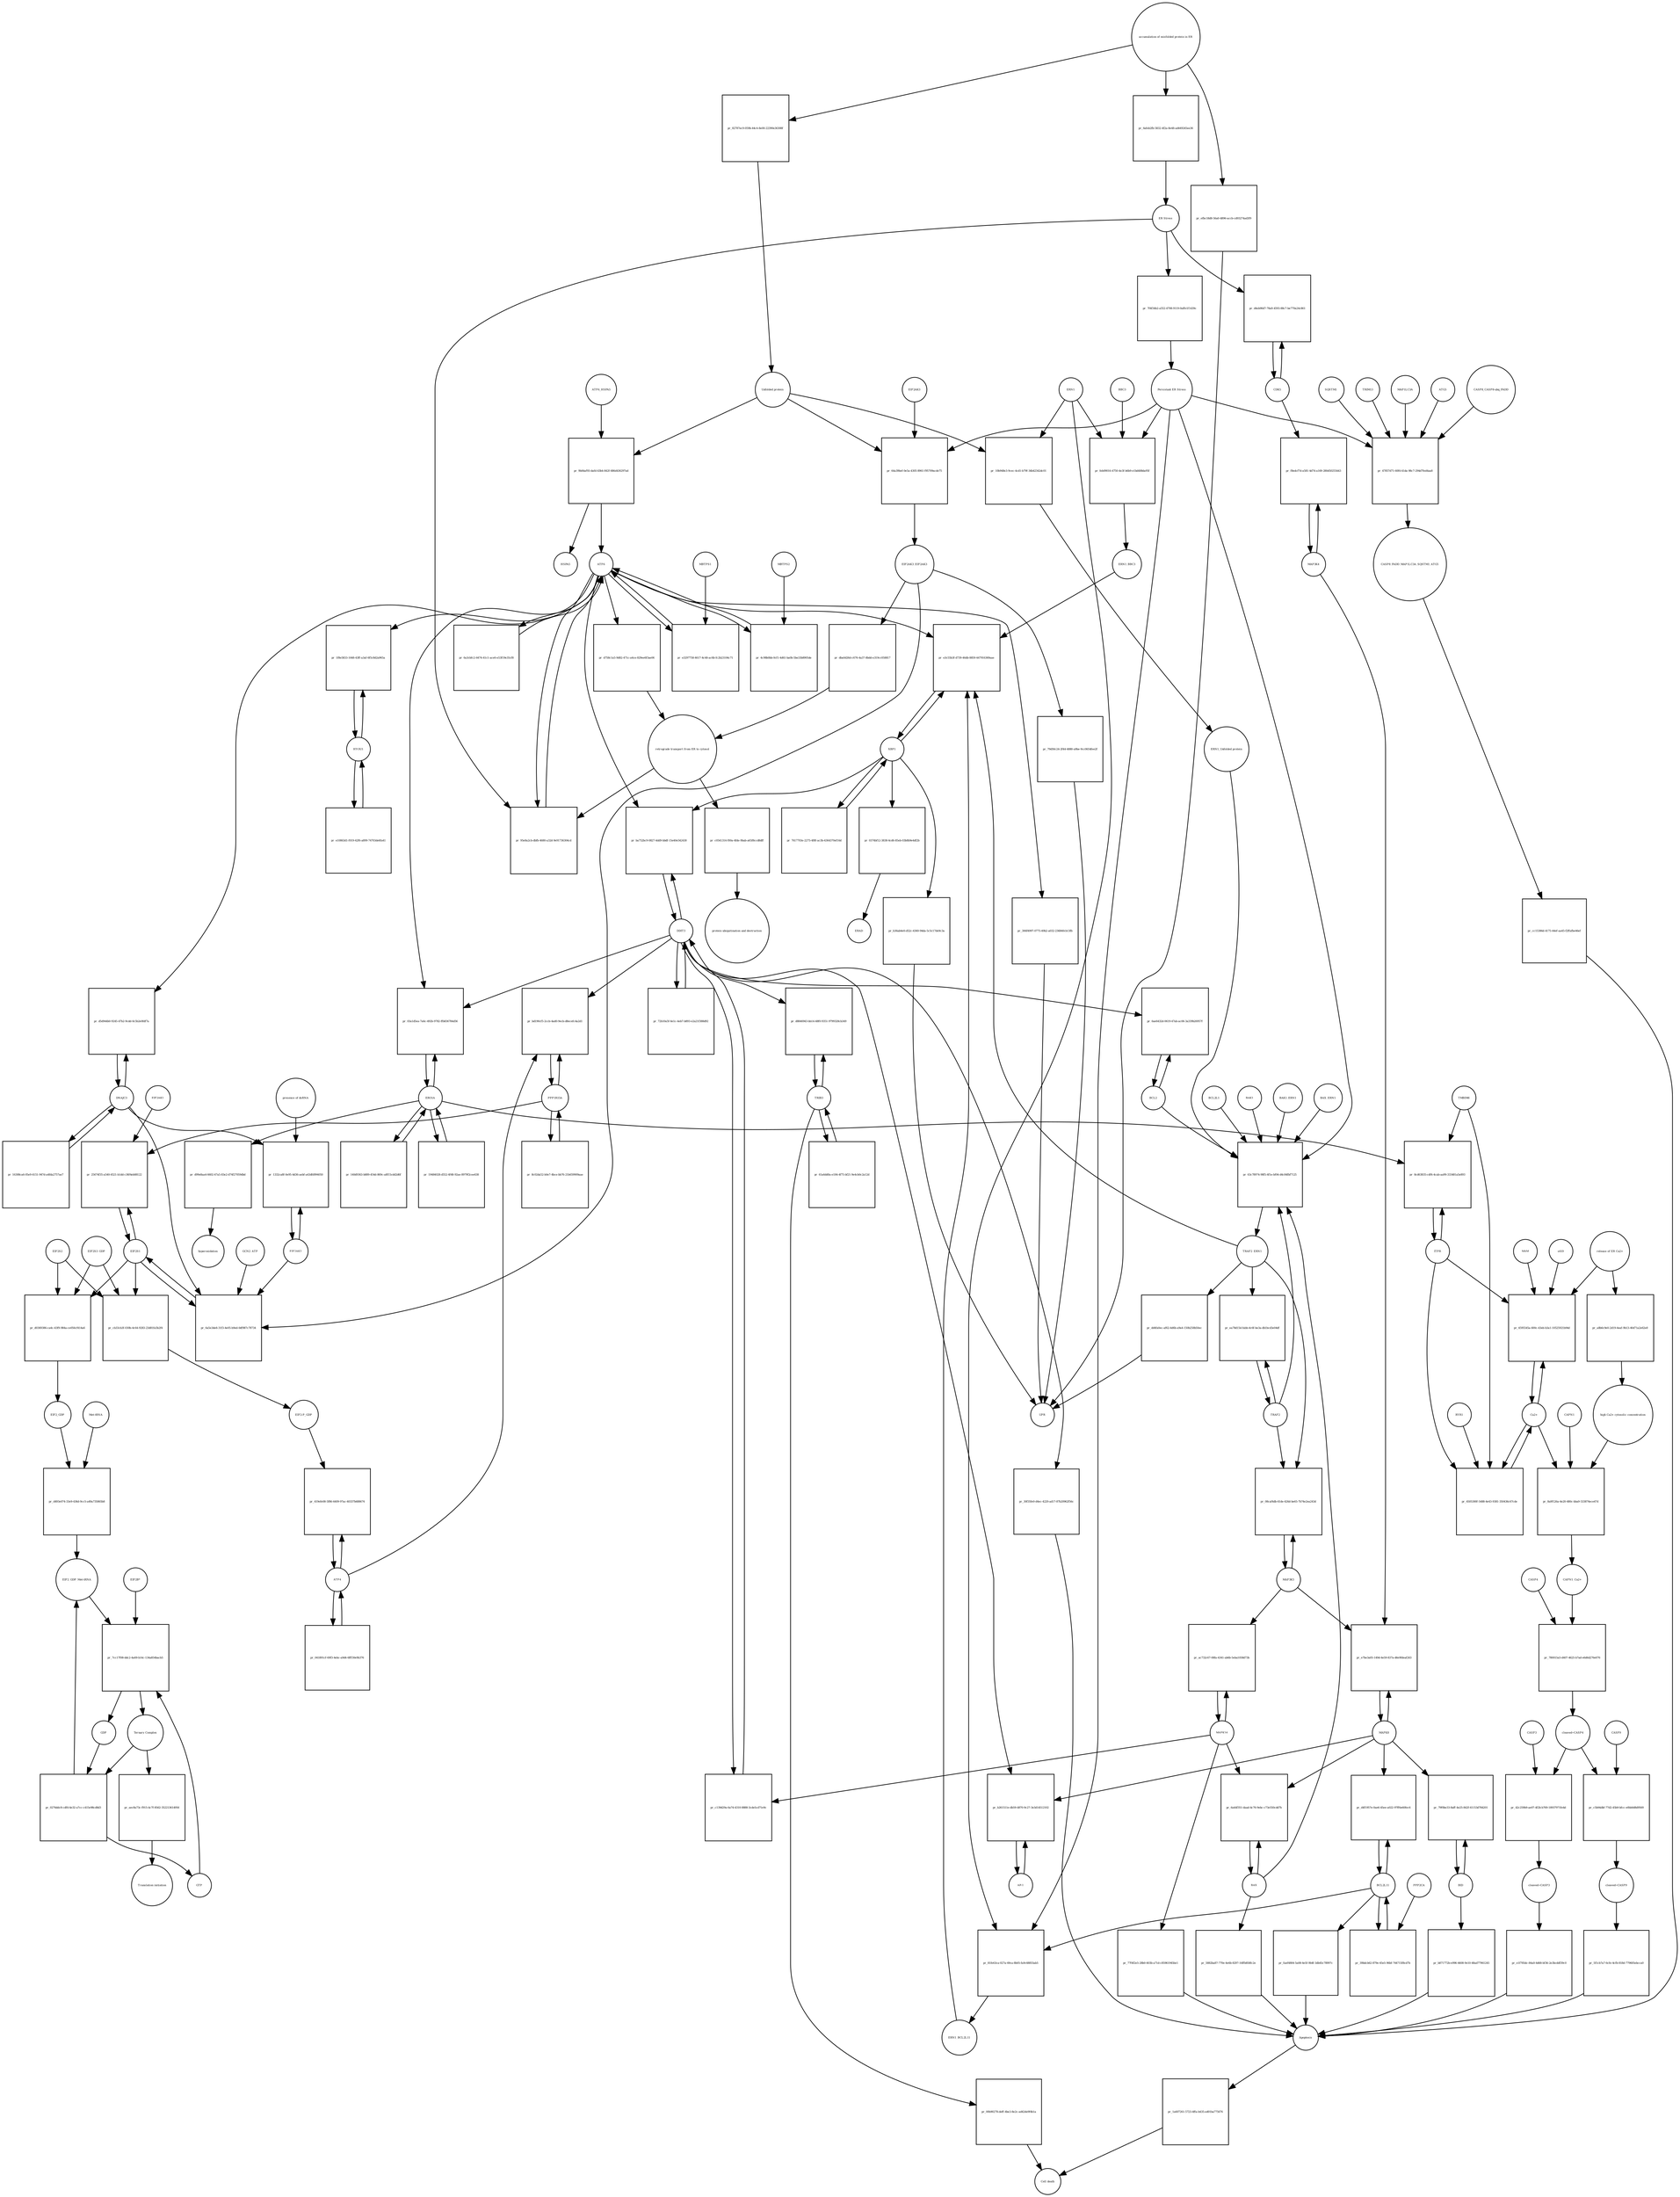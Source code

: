 strict digraph  {
ATF6_HSPA5 [annotation="", bipartite=0, cls=complex, fontsize=4, label=ATF6_HSPA5, shape=circle];
"pr_9b84af93-dafd-43b4-842f-686d436297ad" [annotation="", bipartite=1, cls=process, fontsize=4, label="pr_9b84af93-dafd-43b4-842f-686d436297ad", shape=square];
ATF6 [annotation="urn_miriam_hgnc.symbol_ATF6", bipartite=0, cls=macromolecule, fontsize=4, label=ATF6, shape=circle];
HSPA5 [annotation="urn_miriam_hgnc.symbol_HSPA5", bipartite=0, cls=macromolecule, fontsize=4, label=HSPA5, shape=circle];
"Unfolded protein" [annotation="", bipartite=0, cls=macromolecule, fontsize=4, label="Unfolded protein", shape=circle];
ERN1 [annotation="urn_miriam_hgnc.symbol_ERN1", bipartite=0, cls=macromolecule, fontsize=4, label=ERN1, shape=circle];
"pr_10b948e3-9cec-4cd1-b79f-34b42342dc01" [annotation="", bipartite=1, cls=process, fontsize=4, label="pr_10b948e3-9cec-4cd1-b79f-34b42342dc01", shape=square];
"ERN1_Unfolded protein" [annotation="", bipartite=0, cls=complex, fontsize=4, label="ERN1_Unfolded protein", shape=circle];
EIF2AK3_EIF2AK3 [annotation="", bipartite=0, cls=complex, fontsize=4, label=EIF2AK3_EIF2AK3, shape=circle];
"pr_dba0d26d-c676-4a37-8bdd-e319cc058817" [annotation="", bipartite=1, cls=process, fontsize=4, label="pr_dba0d26d-c676-4a37-8bdd-e319cc058817", shape=square];
"retrograde transport from ER to cytosol" [annotation="", bipartite=0, cls=phenotype, fontsize=4, label="retrograde transport from ER to cytosol", shape=circle];
"pr_d758c1a5-9d82-471c-a4ce-829ee6f3ae06" [annotation="", bipartite=1, cls=process, fontsize=4, label="pr_d758c1a5-9d82-471c-a4ce-829ee6f3ae06", shape=square];
"pr_c0541314-f00a-4fde-9bab-a65f8ccd8dff" [annotation="", bipartite=1, cls=process, fontsize=4, label="pr_c0541314-f00a-4fde-9bab-a65f8ccd8dff", shape=square];
"protein ubiquitination and destruction" [annotation="", bipartite=0, cls=phenotype, fontsize=4, label="protein ubiquitination and destruction", shape=circle];
"pr_63c78974-98f5-4f1e-bf04-d4c84fbf7125" [annotation="", bipartite=1, cls=process, fontsize=4, label="pr_63c78974-98f5-4f1e-bf04-d4c84fbf7125", shape=square];
TRAF2_ERN1 [annotation="", bipartite=0, cls=complex, fontsize=4, label=TRAF2_ERN1, shape=circle];
BAK1_ERN1 [annotation="", bipartite=0, cls=complex, fontsize=4, label=BAK1_ERN1, shape=circle];
BAX_ERN1 [annotation="", bipartite=0, cls=complex, fontsize=4, label=BAX_ERN1, shape=circle];
BCL2 [annotation="urn_miriam_hgnc.symbol_BCL2", bipartite=0, cls="nucleic acid feature", fontsize=4, label=BCL2, shape=circle];
BCL2L1 [annotation="urn_miriam_hgnc.symbol_BCL2L1", bipartite=0, cls=macromolecule, fontsize=4, label=BCL2L1, shape=circle];
"Persistant ER Stress" [annotation="", bipartite=0, cls=phenotype, fontsize=4, label="Persistant ER Stress", shape=circle];
BAX [annotation="urn_miriam_hgnc.symbol_BAX", bipartite=0, cls=macromolecule, fontsize=4, label=BAX, shape=circle];
BAK1 [annotation="urn_miriam_hgnc.symbol_BAK1", bipartite=0, cls=macromolecule, fontsize=4, label=BAK1, shape=circle];
TRAF2 [annotation="urn_miriam_hgnc.symbol_TRAF2", bipartite=0, cls=macromolecule, fontsize=4, label=TRAF2, shape=circle];
XBP1 [annotation="urn_miriam_hgnc.symbol_XBP1", bipartite=0, cls=macromolecule, fontsize=4, label=XBP1, shape=circle];
"pr_e3c55b3f-d739-46db-8859-447916369aae" [annotation="", bipartite=1, cls=process, fontsize=4, label="pr_e3c55b3f-d739-46db-8859-447916369aae", shape=square];
ERN1_BBC3 [annotation="", bipartite=0, cls=complex, fontsize=4, label=ERN1_BBC3, shape=circle];
ERN1_BCL2L11 [annotation="", bipartite=0, cls=complex, fontsize=4, label=ERN1_BCL2L11, shape=circle];
"pr_7617703e-2275-4f8f-ac3b-4364370ef16d" [annotation="", bipartite=1, cls=process, fontsize=4, label="pr_7617703e-2275-4f8f-ac3b-4364370ef16d", shape=square];
"pr_0374bf12-3838-4cd6-85eb-03b8b9e4df2b" [annotation="", bipartite=1, cls=process, fontsize=4, label="pr_0374bf12-3838-4cd6-85eb-03b8b9e4df2b", shape=square];
ERAD [annotation="", bipartite=0, cls=phenotype, fontsize=4, label=ERAD, shape=circle];
"pr_b36ab4e0-d52c-4360-94da-5c5c17de9c3a" [annotation="", bipartite=1, cls=process, fontsize=4, label="pr_b36ab4e0-d52c-4360-94da-5c5c17de9c3a", shape=square];
UPR [annotation="", bipartite=0, cls=phenotype, fontsize=4, label=UPR, shape=circle];
"pr_ea78d15d-fabb-4c6f-be3a-db1bcd3e04df" [annotation="", bipartite=1, cls=process, fontsize=4, label="pr_ea78d15d-fabb-4c6f-be3a-db1bcd3e04df", shape=square];
MAPK8 [annotation="urn_miriam_hgnc.symbol_MAPK8", bipartite=0, cls=macromolecule, fontsize=4, label=MAPK8, shape=circle];
"pr_e7be3a05-149d-4e59-837a-d6e9fdeaf263" [annotation="", bipartite=1, cls=process, fontsize=4, label="pr_e7be3a05-149d-4e59-837a-d6e9fdeaf263", shape=square];
MAP3K4 [annotation="urn_miriam_hgnc.symbol_MAP3K4", bipartite=0, cls=macromolecule, fontsize=4, label=MAP3K4, shape=circle];
MAP3K5 [annotation="urn_miriam_hgnc.symbol_MAP3K5", bipartite=0, cls=macromolecule, fontsize=4, label=MAP3K5, shape=circle];
MAPK14 [annotation="urn_miriam_hgnc.symbol_MAPK14", bipartite=0, cls=macromolecule, fontsize=4, label=MAPK14, shape=circle];
"pr_ac732c67-08fa-4341-ab6b-5eba1058d73b" [annotation="", bipartite=1, cls=process, fontsize=4, label="pr_ac732c67-08fa-4341-ab6b-5eba1058d73b", shape=square];
"pr_77f4f2e5-28b0-403b-a71d-c85961945be1" [annotation="", bipartite=1, cls=process, fontsize=4, label="pr_77f4f2e5-28b0-403b-a71d-c85961945be1", shape=square];
Apoptosis [annotation="", bipartite=0, cls=phenotype, fontsize=4, label=Apoptosis, shape=circle];
DDIT3 [annotation="urn_miriam_hgnc.symbol_DDIT3", bipartite=0, cls=macromolecule, fontsize=4, label=DDIT3, shape=circle];
"pr_c139d29a-6a74-4310-8888-3cde5cd71e9c" [annotation="", bipartite=1, cls=process, fontsize=4, label="pr_c139d29a-6a74-4310-8888-3cde5cd71e9c", shape=square];
"pr_30f35fe0-d4ec-4220-ad17-87b20962f56c" [annotation="", bipartite=1, cls=process, fontsize=4, label="pr_30f35fe0-d4ec-4220-ad17-87b20962f56c", shape=square];
"pr_6ae6432d-0619-47ab-ac06-3a339b26957f" [annotation="", bipartite=1, cls=process, fontsize=4, label="pr_6ae6432d-0619-47ab-ac06-3a339b26957f", shape=square];
"pr_95e8a2cb-dbfb-4680-a32d-9e91736304cd" [annotation="", bipartite=1, cls=process, fontsize=4, label="pr_95e8a2cb-dbfb-4680-a32d-9e91736304cd", shape=square];
"ER Stress" [annotation="", bipartite=0, cls=phenotype, fontsize=4, label="ER Stress", shape=circle];
"pr_e3297758-4617-4c48-ac6b-fc2b23104c71" [annotation="", bipartite=1, cls=process, fontsize=4, label="pr_e3297758-4617-4c48-ac6b-fc2b23104c71", shape=square];
MBTPS1 [annotation="urn_miriam_hgnc.symbol_MBTPS1", bipartite=0, cls=macromolecule, fontsize=4, label=MBTPS1, shape=circle];
"pr_4c98b0bb-0cf1-4d61-ba0b-5be33b8905de" [annotation="", bipartite=1, cls=process, fontsize=4, label="pr_4c98b0bb-0cf1-4d61-ba0b-5be33b8905de", shape=square];
MBTPS2 [annotation="urn_miriam_hgnc.symbol_MBTPS2", bipartite=0, cls=macromolecule, fontsize=4, label=MBTPS2, shape=circle];
"pr_6a3cbfc2-6474-41c1-ace6-e53f19e35cf8" [annotation="", bipartite=1, cls=process, fontsize=4, label="pr_6a3cbfc2-6474-41c1-ace6-e53f19e35cf8", shape=square];
"pr_72b10a5f-6e1c-4eb7-b893-e2a21f388d92" [annotation="", bipartite=1, cls=process, fontsize=4, label="pr_72b10a5f-6e1c-4eb7-b893-e2a21f388d92", shape=square];
"pr_ba752bc9-0827-4dd9-bbdf-15e40e542430" [annotation="", bipartite=1, cls=process, fontsize=4, label="pr_ba752bc9-0827-4dd9-bbdf-15e40e542430", shape=square];
EIF2S1 [annotation="urn_miriam_hgnc.symbol_EIF2S1", bipartite=0, cls=macromolecule, fontsize=4, label=EIF2S1, shape=circle];
"pr_6a5e3de8-31f3-4e05-b9ed-0df987c78734" [annotation="", bipartite=1, cls=process, fontsize=4, label="pr_6a5e3de8-31f3-4e05-b9ed-0df987c78734", shape=square];
GCN2_ATP [annotation="", bipartite=0, cls=complex, fontsize=4, label=GCN2_ATP, shape=circle];
EIF2AK2 [annotation="urn_miriam_hgnc.symbol_EIF2AK2", bipartite=0, cls=macromolecule, fontsize=4, label=EIF2AK2, shape=circle];
DNAJC3 [annotation="urn_miriam_hgnc.symbol_DNAJC3", bipartite=0, cls=macromolecule, fontsize=4, label=DNAJC3, shape=circle];
EIF2S2 [annotation="urn_miriam_hgnc.symbol_EIF2S2", bipartite=0, cls=macromolecule, fontsize=4, label=EIF2S2, shape=circle];
"pr_d0369386-ca4c-43f9-984a-ce056cf414a6" [annotation="", bipartite=1, cls=process, fontsize=4, label="pr_d0369386-ca4c-43f9-984a-ce056cf414a6", shape=square];
EIF2S3_GDP [annotation="", bipartite=0, cls=complex, fontsize=4, label=EIF2S3_GDP, shape=circle];
EIF2_GDP [annotation="", bipartite=0, cls=complex, fontsize=4, label=EIF2_GDP, shape=circle];
"EIF2_GDP_Met-tRNA" [annotation="", bipartite=0, cls=complex, fontsize=4, label="EIF2_GDP_Met-tRNA", shape=circle];
"pr_7cc17f08-ddc2-4a69-b14c-134a854bacb5" [annotation="", bipartite=1, cls=process, fontsize=4, label="pr_7cc17f08-ddc2-4a69-b14c-134a854bacb5", shape=square];
"Ternary Complex" [annotation="", bipartite=0, cls=complex, fontsize=4, label="Ternary Complex", shape=circle];
"EIF2B*" [annotation="", bipartite=0, cls=complex, fontsize=4, label="EIF2B*", shape=circle];
GTP [annotation="urn_miriam_obo.chebi_CHEBI%3A57600", bipartite=0, cls="simple chemical", fontsize=4, label=GTP, shape=circle];
GDP [annotation="urn_miriam_obo.chebi_CHEBI%3A65180", bipartite=0, cls="simple chemical", fontsize=4, label=GDP, shape=circle];
"pr_0276ddc8-cdf4-4e32-a7cc-c415e98cd8d3" [annotation="", bipartite=1, cls=process, fontsize=4, label="pr_0276ddc8-cdf4-4e32-a7cc-c415e98cd8d3", shape=square];
ATF4 [annotation="urn_miriam_hgnc.symbol_ATF4", bipartite=0, cls=macromolecule, fontsize=4, label=ATF4, shape=circle];
"pr_419efe08-5f86-4409-97ac-40337b688674" [annotation="", bipartite=1, cls=process, fontsize=4, label="pr_419efe08-5f86-4409-97ac-40337b688674", shape=square];
"EIF2-P_GDP" [annotation="", bipartite=0, cls=complex, fontsize=4, label="EIF2-P_GDP", shape=circle];
"pr_041891cf-69f3-4ebc-a9d4-6fff30e9b376" [annotation="", bipartite=1, cls=process, fontsize=4, label="pr_041891cf-69f3-4ebc-a9d4-6fff30e9b376", shape=square];
PPP1R15A [annotation="urn_miriam_hgnc.symbol_PPP1R15A", bipartite=0, cls=macromolecule, fontsize=4, label=PPP1R15A, shape=circle];
"pr_bd190cf5-2ccb-4ad0-9ecb-d8ecefc4a2d1" [annotation="", bipartite=1, cls=process, fontsize=4, label="pr_bd190cf5-2ccb-4ad0-9ecb-d8ecefc4a2d1", shape=square];
"pr_8c02da52-b0e7-4bce-bb76-21b659909aae" [annotation="", bipartite=1, cls=process, fontsize=4, label="pr_8c02da52-b0e7-4bce-bb76-21b659909aae", shape=square];
"pr_aec8a73c-f915-4c7f-8562-352213614956" [annotation="", bipartite=1, cls=process, fontsize=4, label="pr_aec8a73c-f915-4c7f-8562-352213614956", shape=square];
"Translation initiation" [annotation="", bipartite=0, cls=phenotype, fontsize=4, label="Translation initiation", shape=circle];
"pr_08caf4db-61de-426d-be65-7b74e2ea243d" [annotation="", bipartite=1, cls=process, fontsize=4, label="pr_08caf4db-61de-426d-be65-7b74e2ea243d", shape=square];
ERO1A [annotation="urn_miriam_hgnc.symbol_ERO1A", bipartite=0, cls=macromolecule, fontsize=4, label=ERO1A, shape=circle];
"pr_03a1d5ea-7a6c-492b-9782-ffb836784d56" [annotation="", bipartite=1, cls=process, fontsize=4, label="pr_03a1d5ea-7a6c-492b-9782-ffb836784d56", shape=square];
"pr_19484028-d552-4f48-92ae-8979f2cee638" [annotation="", bipartite=1, cls=process, fontsize=4, label="pr_19484028-d552-4f48-92ae-8979f2cee638", shape=square];
"pr_25674f35-a540-4521-b1dd-c36f4eb88122" [annotation="", bipartite=1, cls=process, fontsize=4, label="pr_25674f35-a540-4521-b1dd-c36f4eb88122", shape=square];
EIF2AK1 [annotation="urn_miriam_hgnc.symbol_EIF2AK1", bipartite=0, cls=macromolecule, fontsize=4, label=EIF2AK1, shape=circle];
"pr_6a44f351-daad-4c76-9ebc-c73e550cdd7b" [annotation="", bipartite=1, cls=process, fontsize=4, label="pr_6a44f351-daad-4c76-9ebc-c73e550cdd7b", shape=square];
"pr_5882ba87-770e-4e6b-8297-16ffb858fc2e" [annotation="", bipartite=1, cls=process, fontsize=4, label="pr_5882ba87-770e-4e6b-8297-16ffb858fc2e", shape=square];
"Ca2+" [annotation="urn_miriam_obo.chebi_CHEBI%3A29108", bipartite=0, cls="simple chemical", fontsize=4, label="Ca2+", shape=circle];
"pr_4595545a-600c-43eb-b3a1-10525921b94d" [annotation="", bipartite=1, cls=process, fontsize=4, label="pr_4595545a-600c-43eb-b3a1-10525921b94d", shape=square];
"release of ER Ca2+" [annotation="", bipartite=0, cls=phenotype, fontsize=4, label="release of ER Ca2+", shape=circle];
ITPR [annotation="urn_miriam_hgnc.symbol_ITPR1|urn_miriam_hgnc.symbol_ITPR2|urn_miriam_hgnc.symbol_ITPR3", bipartite=0, cls=macromolecule, fontsize=4, label=ITPR, shape=circle];
MAM [annotation="", bipartite=0, cls=phenotype, fontsize=4, label=MAM, shape=circle];
s619 [annotation="", bipartite=0, cls=complex, fontsize=4, label=s619, shape=circle];
"pr_f8edcf7d-a581-4d74-a169-280d50255443" [annotation="", bipartite=1, cls=process, fontsize=4, label="pr_f8edcf7d-a581-4d74-a169-280d50255443", shape=square];
CDK5 [annotation="urn_miriam_hgnc.symbol_CDK5", bipartite=0, cls=macromolecule, fontsize=4, label=CDK5, shape=circle];
"pr_d4eb90d7-78a9-4593-88c7-be770a24c861" [annotation="", bipartite=1, cls="uncertain process", fontsize=4, label="pr_d4eb90d7-78a9-4593-88c7-be770a24c861", shape=square];
"pr_1a607261-5723-4ffa-b435-ed01ba775676" [annotation="", bipartite=1, cls=process, fontsize=4, label="pr_1a607261-5723-4ffa-b435-ed01ba775676", shape=square];
"Cell death" [annotation="", bipartite=0, cls=phenotype, fontsize=4, label="Cell death", shape=circle];
"pr_4505300f-5488-4e43-9381-350436c67cde" [annotation="", bipartite=1, cls=process, fontsize=4, label="pr_4505300f-5488-4e43-9381-350436c67cde", shape=square];
TMBIM6 [annotation="urn_miriam_hgnc.symbol_TMBIM6", bipartite=0, cls=macromolecule, fontsize=4, label=TMBIM6, shape=circle];
RYR1 [annotation="urn_miriam_hgnc.symbol_RYR1", bipartite=0, cls=macromolecule, fontsize=4, label=RYR1, shape=circle];
EIF2AK3 [annotation="urn_miriam_hgnc.symbol_EIF2AK3", bipartite=0, cls=macromolecule, fontsize=4, label=EIF2AK3, shape=circle];
"pr_64a39bef-0e5a-4305-8961-f95709acde75" [annotation="", bipartite=1, cls=process, fontsize=4, label="pr_64a39bef-0e5a-4305-8961-f95709acde75", shape=square];
"pr_d99e8aa4-6602-47a5-83e2-d74f27059dbd" [annotation="", bipartite=1, cls=process, fontsize=4, label="pr_d99e8aa4-6602-47a5-83e2-d74f27059dbd", shape=square];
hyperoxidation [annotation="", bipartite=0, cls=phenotype, fontsize=4, label=hyperoxidation, shape=circle];
"pr_140d9363-b889-454d-869c-a8f15cdd2d6f" [annotation="", bipartite=1, cls=process, fontsize=4, label="pr_140d9363-b889-454d-869c-a8f15cdd2d6f", shape=square];
"pr_7f4f34b2-a552-4708-9119-0affe1f1439c" [annotation="", bipartite=1, cls=process, fontsize=4, label="pr_7f4f34b2-a552-4708-9119-0affe1f1439c", shape=square];
"CASP8_CASP8-ubq_FADD" [annotation="", bipartite=0, cls=complex, fontsize=4, label="CASP8_CASP8-ubq_FADD", shape=circle];
"pr_47857d71-60f4-41da-98c7-294d7fed4aa8" [annotation="", bipartite=1, cls=process, fontsize=4, label="pr_47857d71-60f4-41da-98c7-294d7fed4aa8", shape=square];
"SQSTM1 " [annotation="urn_miriam_hgnc.symbol_SQSTM1", bipartite=0, cls=macromolecule, fontsize=4, label="SQSTM1 ", shape=circle];
CASP8_FADD_MAP1LC3A_SQSTM1_ATG5 [annotation="", bipartite=0, cls=complex, fontsize=4, label=CASP8_FADD_MAP1LC3A_SQSTM1_ATG5, shape=circle];
TRIM13 [annotation="urn_miriam_hgnc.symbol_TRIM13", bipartite=0, cls=macromolecule, fontsize=4, label=TRIM13, shape=circle];
MAP1LC3A [annotation="urn_miriam_hgnc.symbol_MAP1LC3A", bipartite=0, cls=macromolecule, fontsize=4, label=MAP1LC3A, shape=circle];
ATG5 [annotation="urn_miriam_hgnc.symbol_ATG5", bipartite=0, cls=macromolecule, fontsize=4, label=ATG5, shape=circle];
"pr_cc15386d-4175-44ef-aa45-f2ffafbe46ef" [annotation="", bipartite=1, cls=process, fontsize=4, label="pr_cc15386d-4175-44ef-aa45-f2ffafbe46ef", shape=square];
"AP-1" [annotation="urn_miriam_hgnc.symbol_FOS|urn_miriam_hgnc.symbol_FOSB|urn_miriam_hgnc.symbol_FOSL1|urn_miriam_hgnc.symbol_FOSL2|urn_miriam_hgnc.symbol_JUN|urn_miriam_hgnc.symbol_JUNB|urn_miriam_hgnc.symbol_JUND", bipartite=0, cls=macromolecule, fontsize=4, label="AP-1", shape=circle];
"pr_b261511e-db59-4870-9c27-3e3d14512102" [annotation="", bipartite=1, cls=process, fontsize=4, label="pr_b261511e-db59-4870-9c27-3e3d14512102", shape=square];
"pr_1332ca8f-0e95-4d36-aebf-a43dfd994050" [annotation="", bipartite=1, cls=process, fontsize=4, label="pr_1332ca8f-0e95-4d36-aebf-a43dfd994050", shape=square];
"presence of dsRNA" [annotation="", bipartite=0, cls=phenotype, fontsize=4, label="presence of dsRNA", shape=circle];
"Met-tRNA" [annotation="urn_miriam_hgnc_HGNC%3A34779", bipartite=0, cls="nucleic acid feature", fontsize=4, label="Met-tRNA", shape=circle];
"pr_d493e074-33e9-436d-9cc5-a49a735865b8" [annotation="", bipartite=1, cls=process, fontsize=4, label="pr_d493e074-33e9-436d-9cc5-a49a735865b8", shape=square];
"pr_cb33cb3f-030b-4c64-9283-23d81fa5b2f4" [annotation="", bipartite=1, cls=process, fontsize=4, label="pr_cb33cb3f-030b-4c64-9283-23d81fa5b2f4", shape=square];
"accumulation of misfolded protein in ER" [annotation="", bipartite=0, cls=phenotype, fontsize=4, label="accumulation of misfolded protein in ER", shape=circle];
"pr_82787ec9-059b-44c4-8e00-22390e36308f" [annotation="", bipartite=1, cls=process, fontsize=4, label="pr_82787ec9-059b-44c4-8e00-22390e36308f", shape=square];
"pr_6afeb2fb-5832-4f2a-8e48-ad449245ee36" [annotation="", bipartite=1, cls=process, fontsize=4, label="pr_6afeb2fb-5832-4f2a-8e48-ad449245ee36", shape=square];
"pr_efbc18d8-56a0-4896-accb-cd93274ad3f9" [annotation="", bipartite=1, cls=process, fontsize=4, label="pr_efbc18d8-56a0-4896-accb-cd93274ad3f9", shape=square];
"pr_79d50c24-2f44-4880-a9be-9cc0654fee2f" [annotation="", bipartite=1, cls=process, fontsize=4, label="pr_79d50c24-2f44-4880-a9be-9cc0654fee2f", shape=square];
"pr_dd4fa0ec-af62-4d6b-a9a4-150b258b50ec" [annotation="", bipartite=1, cls=process, fontsize=4, label="pr_dd4fa0ec-af62-4d6b-a9a4-150b258b50ec", shape=square];
"pr_306f4997-0775-49b2-a032-236840cb13fb" [annotation="", bipartite=1, cls=process, fontsize=4, label="pr_306f4997-0775-49b2-a032-236840cb13fb", shape=square];
BCL2L11 [annotation="urn_miriam_hgnc.symbol_BCL2L11", bipartite=0, cls=macromolecule, fontsize=4, label=BCL2L11, shape=circle];
"pr_d4f1957e-0ae6-45ee-a022-97ff6e60fec6" [annotation="", bipartite=1, cls=process, fontsize=4, label="pr_d4f1957e-0ae6-45ee-a022-97ff6e60fec6", shape=square];
BID [annotation="urn_miriam_hgnc.symbol_BID", bipartite=0, cls=macromolecule, fontsize=4, label=BID, shape=circle];
"pr_79f0be33-8aff-4e25-842f-61153d784201" [annotation="", bipartite=1, cls=process, fontsize=4, label="pr_79f0be33-8aff-4e25-842f-61153d784201", shape=square];
"pr_faef4804-5a08-4e5f-9b4f-3db45c78997c" [annotation="", bipartite=1, cls=process, fontsize=4, label="pr_faef4804-5a08-4e5f-9b4f-3db45c78997c", shape=square];
"pr_b871772b-e996-4608-9e10-48ad77961245" [annotation="", bipartite=1, cls=process, fontsize=4, label="pr_b871772b-e996-4608-9e10-48ad77961245", shape=square];
"pr_81fe63ca-027a-49ca-8b05-fa9c68855ab5" [annotation="", bipartite=1, cls=process, fontsize=4, label="pr_81fe63ca-027a-49ca-8b05-fa9c68855ab5", shape=square];
"pr_feb09016-4750-4e3f-b6b9-e1bd488da95f" [annotation="", bipartite=1, cls=process, fontsize=4, label="pr_feb09016-4750-4e3f-b6b9-e1bd488da95f", shape=square];
BBC3 [annotation="urn_miriam_hgnc.symbol_BBC3", bipartite=0, cls=macromolecule, fontsize=4, label=BBC3, shape=circle];
"pr_39bdcb62-879e-45e5-96bf-744715f8cd7b" [annotation="", bipartite=1, cls=process, fontsize=4, label="pr_39bdcb62-879e-45e5-96bf-744715f8cd7b", shape=square];
PPP2CA [annotation="urn_miriam_hgnc.symbol_PPP2CA", bipartite=0, cls=macromolecule, fontsize=4, label=PPP2CA, shape=circle];
TRIB3 [annotation="urn_miriam_hgnc.symbol_TRIB3", bipartite=0, cls=macromolecule, fontsize=4, label=TRIB3, shape=circle];
"pr_d8846943-bb14-48f0-9351-9799328cb349" [annotation="", bipartite=1, cls=process, fontsize=4, label="pr_d8846943-bb14-48f0-9351-9799328cb349", shape=square];
"pr_61a6dd0a-e184-4f75-bf21-9e4cb0c2a12d" [annotation="", bipartite=1, cls=process, fontsize=4, label="pr_61a6dd0a-e184-4f75-bf21-9e4cb0c2a12d", shape=square];
"pr_00b90278-deff-4be3-8e2c-ad42de9f4b1a" [annotation="", bipartite=1, cls=process, fontsize=4, label="pr_00b90278-deff-4be3-8e2c-ad42de9f4b1a", shape=square];
"pr_a8b6c9e0-2d19-4eaf-9b13-40d71a2e62e8" [annotation="", bipartite=1, cls=process, fontsize=4, label="pr_a8b6c9e0-2d19-4eaf-9b13-40d71a2e62e8", shape=square];
"high Ca2+ cytosolic concentration" [annotation="", bipartite=0, cls=phenotype, fontsize=4, label="high Ca2+ cytosolic concentration", shape=circle];
"pr_d5d944b0-9245-47b2-9cdd-0c5b2e0fdf7a" [annotation="", bipartite=1, cls=process, fontsize=4, label="pr_d5d944b0-9245-47b2-9cdd-0c5b2e0fdf7a", shape=square];
"pr_16308ca6-05e9-4151-947d-a4fda2757ae7" [annotation="", bipartite=1, cls=process, fontsize=4, label="pr_16308ca6-05e9-4151-947d-a4fda2757ae7", shape=square];
"pr_8cd63835-cdf4-4cab-aa99-333481a5e893" [annotation="", bipartite=1, cls=process, fontsize=4, label="pr_8cd63835-cdf4-4cab-aa99-333481a5e893", shape=square];
CASP4 [annotation="urn_miriam_hgnc.symbol_CASP4", bipartite=0, cls=macromolecule, fontsize=4, label=CASP4, shape=circle];
"pr_780015a5-d407-4625-b7ad-e6d6d276e076" [annotation="", bipartite=1, cls=process, fontsize=4, label="pr_780015a5-d407-4625-b7ad-e6d6d276e076", shape=square];
"cleaved~CASP4" [annotation="urn_miriam_hgnc.symbol_CASP4", bipartite=0, cls=macromolecule, fontsize=4, label="cleaved~CASP4", shape=circle];
"CAPN1_Ca2+" [annotation="", bipartite=0, cls=complex, fontsize=4, label="CAPN1_Ca2+", shape=circle];
CASP3 [annotation="urn_miriam_hgnc.symbol_CASP3", bipartite=0, cls=macromolecule, fontsize=4, label=CASP3, shape=circle];
"pr_42c259b9-ae07-4f2b-b769-18937971fe4d" [annotation="", bipartite=1, cls=process, fontsize=4, label="pr_42c259b9-ae07-4f2b-b769-18937971fe4d", shape=square];
"cleaved~CASP3" [annotation="urn_miriam_hgnc.symbol_CASP3", bipartite=0, cls=macromolecule, fontsize=4, label="cleaved~CASP3", shape=circle];
CASP9 [annotation="urn_miriam_hgnc.symbol_CSAP9", bipartite=0, cls=macromolecule, fontsize=4, label=CASP9, shape=circle];
"pr_c5b94dbf-77d2-45b9-bfcc-e0bb0d8d9569" [annotation="", bipartite=1, cls=process, fontsize=4, label="pr_c5b94dbf-77d2-45b9-bfcc-e0bb0d8d9569", shape=square];
"cleaved~CASP9" [annotation="urn_miriam_hgnc.symbol_CASP9", bipartite=0, cls=macromolecule, fontsize=4, label="cleaved~CASP9", shape=circle];
CAPN1 [annotation="urn_miriam_hgnc.symbol_CAPN1", bipartite=0, cls=macromolecule, fontsize=4, label=CAPN1, shape=circle];
"pr_8a9f126a-4e20-480c-bba9-533874ece47d" [annotation="", bipartite=1, cls=process, fontsize=4, label="pr_8a9f126a-4e20-480c-bba9-533874ece47d", shape=square];
"pr_e1f785dc-84a0-4d68-bf36-2e3bcddf39c0" [annotation="", bipartite=1, cls=process, fontsize=4, label="pr_e1f785dc-84a0-4d68-bf36-2e3bcddf39c0", shape=square];
"pr_5f1cb7a7-6cfe-4cfb-818d-779605ebcca0" [annotation="", bipartite=1, cls=process, fontsize=4, label="pr_5f1cb7a7-6cfe-4cfb-818d-779605ebcca0", shape=square];
HYOU1 [annotation="urn_miriam_hgnc.symbol_HYOU1", bipartite=0, cls=macromolecule, fontsize=4, label=HYOU1, shape=circle];
"pr_1f8e5833-1648-43ff-a3af-6f5c8d2a965a" [annotation="", bipartite=1, cls=process, fontsize=4, label="pr_1f8e5833-1648-43ff-a3af-6f5c8d2a965a", shape=square];
"pr_e10863d1-f019-42f6-a899-74703de6fa41" [annotation="", bipartite=1, cls=process, fontsize=4, label="pr_e10863d1-f019-42f6-a899-74703de6fa41", shape=square];
ATF6_HSPA5 -> "pr_9b84af93-dafd-43b4-842f-686d436297ad"  [annotation="", interaction_type=consumption];
"pr_9b84af93-dafd-43b4-842f-686d436297ad" -> ATF6  [annotation="", interaction_type=production];
"pr_9b84af93-dafd-43b4-842f-686d436297ad" -> HSPA5  [annotation="", interaction_type=production];
ATF6 -> "pr_d758c1a5-9d82-471c-a4ce-829ee6f3ae06"  [annotation="", interaction_type=consumption];
ATF6 -> "pr_e3c55b3f-d739-46db-8859-447916369aae"  [annotation="urn_miriam_pubmed_26587781|urn_miriam_pubmed_23430059", interaction_type=catalysis];
ATF6 -> "pr_95e8a2cb-dbfb-4680-a32d-9e91736304cd"  [annotation="", interaction_type=consumption];
ATF6 -> "pr_e3297758-4617-4c48-ac6b-fc2b23104c71"  [annotation="", interaction_type=consumption];
ATF6 -> "pr_4c98b0bb-0cf1-4d61-ba0b-5be33b8905de"  [annotation="", interaction_type=consumption];
ATF6 -> "pr_6a3cbfc2-6474-41c1-ace6-e53f19e35cf8"  [annotation="", interaction_type=consumption];
ATF6 -> "pr_ba752bc9-0827-4dd9-bbdf-15e40e542430"  [annotation="urn_miriam_pubmed_26587781|urn_miriam_pubmed_17991856|urn_miriam_pubmed_28843399", interaction_type=catalysis];
ATF6 -> "pr_03a1d5ea-7a6c-492b-9782-ffb836784d56"  [annotation="urn_miriam_pubmed_23850759|urn_miriam_pubmed_25387528", interaction_type=catalysis];
ATF6 -> "pr_306f4997-0775-49b2-a032-236840cb13fb"  [annotation="", interaction_type=consumption];
ATF6 -> "pr_d5d944b0-9245-47b2-9cdd-0c5b2e0fdf7a"  [annotation="urn_miriam_pubmed_12601012|urn_miriam_pubmed_18360008", interaction_type=catalysis];
ATF6 -> "pr_1f8e5833-1648-43ff-a3af-6f5c8d2a965a"  [annotation=urn_miriam_pubmed_18360008, interaction_type=catalysis];
"Unfolded protein" -> "pr_9b84af93-dafd-43b4-842f-686d436297ad"  [annotation="urn_miriam_pubmed_19509052|urn_miriam_pubmed_12847084|urn_miriam_pubmed_23850759", interaction_type=catalysis];
"Unfolded protein" -> "pr_10b948e3-9cec-4cd1-b79f-34b42342dc01"  [annotation="", interaction_type=consumption];
"Unfolded protein" -> "pr_64a39bef-0e5a-4305-8961-f95709acde75"  [annotation=urn_miriam_pubmed_17991856, interaction_type=catalysis];
ERN1 -> "pr_10b948e3-9cec-4cd1-b79f-34b42342dc01"  [annotation="", interaction_type=consumption];
ERN1 -> "pr_81fe63ca-027a-49ca-8b05-fa9c68855ab5"  [annotation="", interaction_type=consumption];
ERN1 -> "pr_feb09016-4750-4e3f-b6b9-e1bd488da95f"  [annotation="", interaction_type=consumption];
"pr_10b948e3-9cec-4cd1-b79f-34b42342dc01" -> "ERN1_Unfolded protein"  [annotation="", interaction_type=production];
"ERN1_Unfolded protein" -> "pr_63c78974-98f5-4f1e-bf04-d4c84fbf7125"  [annotation="", interaction_type=consumption];
EIF2AK3_EIF2AK3 -> "pr_dba0d26d-c676-4a37-8bdd-e319cc058817"  [annotation="", interaction_type=consumption];
EIF2AK3_EIF2AK3 -> "pr_6a5e3de8-31f3-4e05-b9ed-0df987c78734"  [annotation="urn_miriam_pubmed_12667446|urn_miriam_pubmed_16246152|urn_miriam_pubmed_12601012|urn_miriam_pubmed_23850759|urn_miriam_pubmed_18360008|urn_miriam_pubmed_26587781", interaction_type=catalysis];
EIF2AK3_EIF2AK3 -> "pr_79d50c24-2f44-4880-a9be-9cc0654fee2f"  [annotation="", interaction_type=consumption];
"pr_dba0d26d-c676-4a37-8bdd-e319cc058817" -> "retrograde transport from ER to cytosol"  [annotation="", interaction_type=production];
"retrograde transport from ER to cytosol" -> "pr_c0541314-f00a-4fde-9bab-a65f8ccd8dff"  [annotation="", interaction_type=consumption];
"retrograde transport from ER to cytosol" -> "pr_95e8a2cb-dbfb-4680-a32d-9e91736304cd"  [annotation="urn_miriam_pubmed_18360008|urn_miriam_pubmed_17991856|urn_miriam_pubmed_26587781|urn_miriam_pubmed_12847084", interaction_type=inhibition];
"pr_d758c1a5-9d82-471c-a4ce-829ee6f3ae06" -> "retrograde transport from ER to cytosol"  [annotation="", interaction_type=production];
"pr_c0541314-f00a-4fde-9bab-a65f8ccd8dff" -> "protein ubiquitination and destruction"  [annotation="", interaction_type=production];
"pr_63c78974-98f5-4f1e-bf04-d4c84fbf7125" -> TRAF2_ERN1  [annotation="", interaction_type=production];
TRAF2_ERN1 -> "pr_e3c55b3f-d739-46db-8859-447916369aae"  [annotation="urn_miriam_pubmed_26587781|urn_miriam_pubmed_23430059", interaction_type=catalysis];
TRAF2_ERN1 -> "pr_ea78d15d-fabb-4c6f-be3a-db1bcd3e04df"  [annotation=urn_miriam_pubmed_23850759, interaction_type=catalysis];
TRAF2_ERN1 -> "pr_08caf4db-61de-426d-be65-7b74e2ea243d"  [annotation=urn_miriam_pubmed_23850759, interaction_type=catalysis];
TRAF2_ERN1 -> "pr_dd4fa0ec-af62-4d6b-a9a4-150b258b50ec"  [annotation="", interaction_type=consumption];
BAK1_ERN1 -> "pr_63c78974-98f5-4f1e-bf04-d4c84fbf7125"  [annotation="urn_miriam_pubmed_23850759|urn_miriam_pubmed_23430059|urn_miriam_pubmed_26587781", interaction_type=catalysis];
BAX_ERN1 -> "pr_63c78974-98f5-4f1e-bf04-d4c84fbf7125"  [annotation="urn_miriam_pubmed_23850759|urn_miriam_pubmed_23430059|urn_miriam_pubmed_26587781", interaction_type=catalysis];
BCL2 -> "pr_63c78974-98f5-4f1e-bf04-d4c84fbf7125"  [annotation="urn_miriam_pubmed_23850759|urn_miriam_pubmed_23430059|urn_miriam_pubmed_26587781", interaction_type=inhibition];
BCL2 -> "pr_6ae6432d-0619-47ab-ac06-3a339b26957f"  [annotation="", interaction_type=consumption];
BCL2L1 -> "pr_63c78974-98f5-4f1e-bf04-d4c84fbf7125"  [annotation="urn_miriam_pubmed_23850759|urn_miriam_pubmed_23430059|urn_miriam_pubmed_26587781", interaction_type=inhibition];
"Persistant ER Stress" -> "pr_63c78974-98f5-4f1e-bf04-d4c84fbf7125"  [annotation="urn_miriam_pubmed_23850759|urn_miriam_pubmed_23430059|urn_miriam_pubmed_26587781", interaction_type=inhibition];
"Persistant ER Stress" -> "pr_64a39bef-0e5a-4305-8961-f95709acde75"  [annotation=urn_miriam_pubmed_17991856, interaction_type=catalysis];
"Persistant ER Stress" -> "pr_47857d71-60f4-41da-98c7-294d7fed4aa8"  [annotation=urn_miriam_pubmed_17991856, interaction_type=catalysis];
"Persistant ER Stress" -> "pr_81fe63ca-027a-49ca-8b05-fa9c68855ab5"  [annotation="urn_miriam_pubmed_23850759|urn_miriam_pubmed_23430059|urn_miriam_pubmed_26587781", interaction_type=inhibition];
"Persistant ER Stress" -> "pr_feb09016-4750-4e3f-b6b9-e1bd488da95f"  [annotation="urn_miriam_pubmed_23430059|urn_miriam_pubmed_17991856", interaction_type=inhibition];
BAX -> "pr_63c78974-98f5-4f1e-bf04-d4c84fbf7125"  [annotation="urn_miriam_pubmed_23850759|urn_miriam_pubmed_23430059|urn_miriam_pubmed_26587781", interaction_type=catalysis];
BAX -> "pr_6a44f351-daad-4c76-9ebc-c73e550cdd7b"  [annotation="", interaction_type=consumption];
BAX -> "pr_5882ba87-770e-4e6b-8297-16ffb858fc2e"  [annotation="", interaction_type=consumption];
BAK1 -> "pr_63c78974-98f5-4f1e-bf04-d4c84fbf7125"  [annotation="urn_miriam_pubmed_23850759|urn_miriam_pubmed_23430059|urn_miriam_pubmed_26587781", interaction_type=catalysis];
TRAF2 -> "pr_63c78974-98f5-4f1e-bf04-d4c84fbf7125"  [annotation="", interaction_type=consumption];
TRAF2 -> "pr_ea78d15d-fabb-4c6f-be3a-db1bcd3e04df"  [annotation="", interaction_type=consumption];
TRAF2 -> "pr_08caf4db-61de-426d-be65-7b74e2ea243d"  [annotation=urn_miriam_pubmed_23850759, interaction_type=catalysis];
XBP1 -> "pr_e3c55b3f-d739-46db-8859-447916369aae"  [annotation="", interaction_type=consumption];
XBP1 -> "pr_7617703e-2275-4f8f-ac3b-4364370ef16d"  [annotation="", interaction_type=consumption];
XBP1 -> "pr_0374bf12-3838-4cd6-85eb-03b8b9e4df2b"  [annotation="", interaction_type=consumption];
XBP1 -> "pr_b36ab4e0-d52c-4360-94da-5c5c17de9c3a"  [annotation="", interaction_type=consumption];
XBP1 -> "pr_ba752bc9-0827-4dd9-bbdf-15e40e542430"  [annotation="urn_miriam_pubmed_26587781|urn_miriam_pubmed_17991856|urn_miriam_pubmed_28843399", interaction_type=catalysis];
"pr_e3c55b3f-d739-46db-8859-447916369aae" -> XBP1  [annotation="", interaction_type=production];
ERN1_BBC3 -> "pr_e3c55b3f-d739-46db-8859-447916369aae"  [annotation="urn_miriam_pubmed_26587781|urn_miriam_pubmed_23430059", interaction_type=catalysis];
ERN1_BCL2L11 -> "pr_e3c55b3f-d739-46db-8859-447916369aae"  [annotation="urn_miriam_pubmed_26587781|urn_miriam_pubmed_23430059", interaction_type=catalysis];
"pr_7617703e-2275-4f8f-ac3b-4364370ef16d" -> XBP1  [annotation="", interaction_type=production];
"pr_0374bf12-3838-4cd6-85eb-03b8b9e4df2b" -> ERAD  [annotation="", interaction_type=production];
"pr_b36ab4e0-d52c-4360-94da-5c5c17de9c3a" -> UPR  [annotation="", interaction_type=production];
"pr_ea78d15d-fabb-4c6f-be3a-db1bcd3e04df" -> TRAF2  [annotation="", interaction_type=production];
MAPK8 -> "pr_e7be3a05-149d-4e59-837a-d6e9fdeaf263"  [annotation="", interaction_type=consumption];
MAPK8 -> "pr_6a44f351-daad-4c76-9ebc-c73e550cdd7b"  [annotation="urn_miriam_pubmed_18191217|urn_miriam_pubmed_23430059", interaction_type=catalysis];
MAPK8 -> "pr_b261511e-db59-4870-9c27-3e3d14512102"  [annotation="urn_miriam_pubmed_26618107|urn_miriam_pubmed_26587781|urn_miriam_pubmed_23850759", interaction_type=catalysis];
MAPK8 -> "pr_d4f1957e-0ae6-45ee-a022-97ff6e60fec6"  [annotation="urn_miriam_pubmed_26018731|urn_miriam_pubmed_23850759", interaction_type=catalysis];
MAPK8 -> "pr_79f0be33-8aff-4e25-842f-61153d784201"  [annotation="urn_miriam_pubmed_23430059|urn_miriam_pubmed_11583631", interaction_type=catalysis];
"pr_e7be3a05-149d-4e59-837a-d6e9fdeaf263" -> MAPK8  [annotation="", interaction_type=production];
MAP3K4 -> "pr_e7be3a05-149d-4e59-837a-d6e9fdeaf263"  [annotation="urn_miriam_pubmed_18191217|urn_miriam_pubmed_23850759|urn_miriam_pubmed_26587781", interaction_type=catalysis];
MAP3K4 -> "pr_f8edcf7d-a581-4d74-a169-280d50255443"  [annotation="", interaction_type=consumption];
MAP3K5 -> "pr_e7be3a05-149d-4e59-837a-d6e9fdeaf263"  [annotation="urn_miriam_pubmed_18191217|urn_miriam_pubmed_23850759|urn_miriam_pubmed_26587781", interaction_type=catalysis];
MAP3K5 -> "pr_ac732c67-08fa-4341-ab6b-5eba1058d73b"  [annotation="urn_miriam_pubmed_23850759|urn_miriam_pubmed_12215209", interaction_type=catalysis];
MAP3K5 -> "pr_08caf4db-61de-426d-be65-7b74e2ea243d"  [annotation="", interaction_type=consumption];
MAPK14 -> "pr_ac732c67-08fa-4341-ab6b-5eba1058d73b"  [annotation="", interaction_type=consumption];
MAPK14 -> "pr_77f4f2e5-28b0-403b-a71d-c85961945be1"  [annotation="", interaction_type=consumption];
MAPK14 -> "pr_c139d29a-6a74-4310-8888-3cde5cd71e9c"  [annotation="urn_miriam_pubmed_23850759|urn_miriam_pubmed_23430059|urn_miriam_pubmed_26137585", interaction_type=catalysis];
MAPK14 -> "pr_6a44f351-daad-4c76-9ebc-c73e550cdd7b"  [annotation="urn_miriam_pubmed_18191217|urn_miriam_pubmed_23430059", interaction_type=catalysis];
"pr_ac732c67-08fa-4341-ab6b-5eba1058d73b" -> MAPK14  [annotation="", interaction_type=production];
"pr_77f4f2e5-28b0-403b-a71d-c85961945be1" -> Apoptosis  [annotation="", interaction_type=production];
Apoptosis -> "pr_1a607261-5723-4ffa-b435-ed01ba775676"  [annotation="", interaction_type=consumption];
DDIT3 -> "pr_c139d29a-6a74-4310-8888-3cde5cd71e9c"  [annotation="", interaction_type=consumption];
DDIT3 -> "pr_30f35fe0-d4ec-4220-ad17-87b20962f56c"  [annotation="", interaction_type=consumption];
DDIT3 -> "pr_6ae6432d-0619-47ab-ac06-3a339b26957f"  [annotation="urn_miriam_pubmed_30662442|urn_miriam_pubmed_23850759", interaction_type=inhibition];
DDIT3 -> "pr_72b10a5f-6e1c-4eb7-b893-e2a21f388d92"  [annotation="", interaction_type=consumption];
DDIT3 -> "pr_ba752bc9-0827-4dd9-bbdf-15e40e542430"  [annotation="", interaction_type=consumption];
DDIT3 -> "pr_bd190cf5-2ccb-4ad0-9ecb-d8ecefc4a2d1"  [annotation="urn_miriam_pubmed_23850759|urn_miriam_pubmed_31638256", interaction_type=catalysis];
DDIT3 -> "pr_03a1d5ea-7a6c-492b-9782-ffb836784d56"  [annotation="urn_miriam_pubmed_23850759|urn_miriam_pubmed_25387528", interaction_type=catalysis];
DDIT3 -> "pr_b261511e-db59-4870-9c27-3e3d14512102"  [annotation="urn_miriam_pubmed_26618107|urn_miriam_pubmed_26587781|urn_miriam_pubmed_23850759", interaction_type=catalysis];
DDIT3 -> "pr_d8846943-bb14-48f0-9351-9799328cb349"  [annotation="urn_miriam_pubmed_23430059|urn_miriam_pubmed_18940792", interaction_type=catalysis];
"pr_c139d29a-6a74-4310-8888-3cde5cd71e9c" -> DDIT3  [annotation="", interaction_type=production];
"pr_30f35fe0-d4ec-4220-ad17-87b20962f56c" -> Apoptosis  [annotation="", interaction_type=production];
"pr_6ae6432d-0619-47ab-ac06-3a339b26957f" -> BCL2  [annotation="", interaction_type=production];
"pr_95e8a2cb-dbfb-4680-a32d-9e91736304cd" -> ATF6  [annotation="", interaction_type=production];
"ER Stress" -> "pr_95e8a2cb-dbfb-4680-a32d-9e91736304cd"  [annotation="urn_miriam_pubmed_18360008|urn_miriam_pubmed_17991856|urn_miriam_pubmed_26587781|urn_miriam_pubmed_12847084", interaction_type=catalysis];
"ER Stress" -> "pr_d4eb90d7-78a9-4593-88c7-be770a24c861"  [annotation=urn_miriam_pubmed_22388889, interaction_type=catalysis];
"ER Stress" -> "pr_7f4f34b2-a552-4708-9119-0affe1f1439c"  [annotation="", interaction_type=consumption];
"pr_e3297758-4617-4c48-ac6b-fc2b23104c71" -> ATF6  [annotation="", interaction_type=production];
MBTPS1 -> "pr_e3297758-4617-4c48-ac6b-fc2b23104c71"  [annotation="urn_miriam_pubmed_18360008|urn_miriam_pubmed_17991856|urn_miriam_pubmed_26587781|urn_miriam_pubmed_23850759", interaction_type=catalysis];
"pr_4c98b0bb-0cf1-4d61-ba0b-5be33b8905de" -> ATF6  [annotation="", interaction_type=production];
MBTPS2 -> "pr_4c98b0bb-0cf1-4d61-ba0b-5be33b8905de"  [annotation="urn_miriam_pubmed_23850759|urn_miriam_pubmed_26587781|urn_miriam_pubmed_17991856|urn_miriam_pubmed_18360008", interaction_type=catalysis];
"pr_6a3cbfc2-6474-41c1-ace6-e53f19e35cf8" -> ATF6  [annotation="", interaction_type=production];
"pr_72b10a5f-6e1c-4eb7-b893-e2a21f388d92" -> DDIT3  [annotation="", interaction_type=production];
"pr_ba752bc9-0827-4dd9-bbdf-15e40e542430" -> DDIT3  [annotation="", interaction_type=production];
EIF2S1 -> "pr_6a5e3de8-31f3-4e05-b9ed-0df987c78734"  [annotation="", interaction_type=consumption];
EIF2S1 -> "pr_d0369386-ca4c-43f9-984a-ce056cf414a6"  [annotation="", interaction_type=consumption];
EIF2S1 -> "pr_25674f35-a540-4521-b1dd-c36f4eb88122"  [annotation="", interaction_type=consumption];
EIF2S1 -> "pr_cb33cb3f-030b-4c64-9283-23d81fa5b2f4"  [annotation="", interaction_type=consumption];
"pr_6a5e3de8-31f3-4e05-b9ed-0df987c78734" -> EIF2S1  [annotation="", interaction_type=production];
GCN2_ATP -> "pr_6a5e3de8-31f3-4e05-b9ed-0df987c78734"  [annotation="urn_miriam_pubmed_12667446|urn_miriam_pubmed_16246152|urn_miriam_pubmed_12601012|urn_miriam_pubmed_23850759|urn_miriam_pubmed_18360008|urn_miriam_pubmed_26587781", interaction_type=catalysis];
EIF2AK2 -> "pr_6a5e3de8-31f3-4e05-b9ed-0df987c78734"  [annotation="urn_miriam_pubmed_12667446|urn_miriam_pubmed_16246152|urn_miriam_pubmed_12601012|urn_miriam_pubmed_23850759|urn_miriam_pubmed_18360008|urn_miriam_pubmed_26587781", interaction_type=catalysis];
EIF2AK2 -> "pr_1332ca8f-0e95-4d36-aebf-a43dfd994050"  [annotation="", interaction_type=consumption];
DNAJC3 -> "pr_6a5e3de8-31f3-4e05-b9ed-0df987c78734"  [annotation="urn_miriam_pubmed_12667446|urn_miriam_pubmed_16246152|urn_miriam_pubmed_12601012|urn_miriam_pubmed_23850759|urn_miriam_pubmed_18360008|urn_miriam_pubmed_26587781", interaction_type=inhibition];
DNAJC3 -> "pr_1332ca8f-0e95-4d36-aebf-a43dfd994050"  [annotation="urn_miriam_pubmed_12601012|urn_miriam_pubmed_26587781|urn_miriam_pubmed_23850759", interaction_type=inhibition];
DNAJC3 -> "pr_d5d944b0-9245-47b2-9cdd-0c5b2e0fdf7a"  [annotation="", interaction_type=consumption];
DNAJC3 -> "pr_16308ca6-05e9-4151-947d-a4fda2757ae7"  [annotation="", interaction_type=consumption];
EIF2S2 -> "pr_d0369386-ca4c-43f9-984a-ce056cf414a6"  [annotation="", interaction_type=consumption];
EIF2S2 -> "pr_cb33cb3f-030b-4c64-9283-23d81fa5b2f4"  [annotation="", interaction_type=consumption];
"pr_d0369386-ca4c-43f9-984a-ce056cf414a6" -> EIF2_GDP  [annotation="", interaction_type=production];
EIF2S3_GDP -> "pr_d0369386-ca4c-43f9-984a-ce056cf414a6"  [annotation="", interaction_type=consumption];
EIF2S3_GDP -> "pr_cb33cb3f-030b-4c64-9283-23d81fa5b2f4"  [annotation="", interaction_type=consumption];
EIF2_GDP -> "pr_d493e074-33e9-436d-9cc5-a49a735865b8"  [annotation="", interaction_type=consumption];
"EIF2_GDP_Met-tRNA" -> "pr_7cc17f08-ddc2-4a69-b14c-134a854bacb5"  [annotation="", interaction_type=consumption];
"pr_7cc17f08-ddc2-4a69-b14c-134a854bacb5" -> "Ternary Complex"  [annotation="", interaction_type=production];
"pr_7cc17f08-ddc2-4a69-b14c-134a854bacb5" -> GDP  [annotation="", interaction_type=production];
"Ternary Complex" -> "pr_0276ddc8-cdf4-4e32-a7cc-c415e98cd8d3"  [annotation="", interaction_type=consumption];
"Ternary Complex" -> "pr_aec8a73c-f915-4c7f-8562-352213614956"  [annotation="", interaction_type=consumption];
"EIF2B*" -> "pr_7cc17f08-ddc2-4a69-b14c-134a854bacb5"  [annotation="urn_miriam_pubmed_23850759|urn_miriam_pubmed_16246152", interaction_type=catalysis];
GTP -> "pr_7cc17f08-ddc2-4a69-b14c-134a854bacb5"  [annotation="", interaction_type=consumption];
GDP -> "pr_0276ddc8-cdf4-4e32-a7cc-c415e98cd8d3"  [annotation="", interaction_type=consumption];
"pr_0276ddc8-cdf4-4e32-a7cc-c415e98cd8d3" -> "EIF2_GDP_Met-tRNA"  [annotation="", interaction_type=production];
"pr_0276ddc8-cdf4-4e32-a7cc-c415e98cd8d3" -> GTP  [annotation="", interaction_type=production];
ATF4 -> "pr_419efe08-5f86-4409-97ac-40337b688674"  [annotation="", interaction_type=consumption];
ATF4 -> "pr_041891cf-69f3-4ebc-a9d4-6fff30e9b376"  [annotation="", interaction_type=consumption];
ATF4 -> "pr_bd190cf5-2ccb-4ad0-9ecb-d8ecefc4a2d1"  [annotation="urn_miriam_pubmed_23850759|urn_miriam_pubmed_31638256", interaction_type=catalysis];
"pr_419efe08-5f86-4409-97ac-40337b688674" -> ATF4  [annotation="", interaction_type=production];
"EIF2-P_GDP" -> "pr_419efe08-5f86-4409-97ac-40337b688674"  [annotation="urn_miriam_pubmed_15277680|urn_miriam_pubmed_16246152|urn_miriam_pubmed_23850759", interaction_type=catalysis];
"pr_041891cf-69f3-4ebc-a9d4-6fff30e9b376" -> ATF4  [annotation="", interaction_type=production];
PPP1R15A -> "pr_bd190cf5-2ccb-4ad0-9ecb-d8ecefc4a2d1"  [annotation="", interaction_type=consumption];
PPP1R15A -> "pr_8c02da52-b0e7-4bce-bb76-21b659909aae"  [annotation="", interaction_type=consumption];
PPP1R15A -> "pr_25674f35-a540-4521-b1dd-c36f4eb88122"  [annotation="urn_miriam_pubmed_23850759|urn_miriam_pubmed_12667446|urn_miriam_pubmed_16246152|urn_miriam_pubmed_12601012", interaction_type=catalysis];
"pr_bd190cf5-2ccb-4ad0-9ecb-d8ecefc4a2d1" -> PPP1R15A  [annotation="", interaction_type=production];
"pr_8c02da52-b0e7-4bce-bb76-21b659909aae" -> PPP1R15A  [annotation="", interaction_type=production];
"pr_aec8a73c-f915-4c7f-8562-352213614956" -> "Translation initiation"  [annotation="", interaction_type=production];
"pr_08caf4db-61de-426d-be65-7b74e2ea243d" -> MAP3K5  [annotation="", interaction_type=production];
ERO1A -> "pr_03a1d5ea-7a6c-492b-9782-ffb836784d56"  [annotation="", interaction_type=consumption];
ERO1A -> "pr_19484028-d552-4f48-92ae-8979f2cee638"  [annotation="", interaction_type=consumption];
ERO1A -> "pr_d99e8aa4-6602-47a5-83e2-d74f27059dbd"  [annotation="", interaction_type=consumption];
ERO1A -> "pr_140d9363-b889-454d-869c-a8f15cdd2d6f"  [annotation="", interaction_type=consumption];
ERO1A -> "pr_8cd63835-cdf4-4cab-aa99-333481a5e893"  [annotation="urn_miriam_pubmed_23850759|urn_miriam_pubmed_23430059", interaction_type=catalysis];
"pr_03a1d5ea-7a6c-492b-9782-ffb836784d56" -> ERO1A  [annotation="", interaction_type=production];
"pr_19484028-d552-4f48-92ae-8979f2cee638" -> ERO1A  [annotation="", interaction_type=production];
"pr_25674f35-a540-4521-b1dd-c36f4eb88122" -> EIF2S1  [annotation="", interaction_type=production];
EIF2AK1 -> "pr_25674f35-a540-4521-b1dd-c36f4eb88122"  [annotation="urn_miriam_pubmed_23850759|urn_miriam_pubmed_12667446|urn_miriam_pubmed_16246152|urn_miriam_pubmed_12601012", interaction_type=catalysis];
"pr_6a44f351-daad-4c76-9ebc-c73e550cdd7b" -> BAX  [annotation="", interaction_type=production];
"pr_5882ba87-770e-4e6b-8297-16ffb858fc2e" -> Apoptosis  [annotation="", interaction_type=production];
"Ca2+" -> "pr_4595545a-600c-43eb-b3a1-10525921b94d"  [annotation="", interaction_type=consumption];
"Ca2+" -> "pr_4505300f-5488-4e43-9381-350436c67cde"  [annotation="", interaction_type=consumption];
"Ca2+" -> "pr_8a9f126a-4e20-480c-bba9-533874ece47d"  [annotation="", interaction_type=consumption];
"pr_4595545a-600c-43eb-b3a1-10525921b94d" -> "Ca2+"  [annotation="", interaction_type=production];
"release of ER Ca2+" -> "pr_4595545a-600c-43eb-b3a1-10525921b94d"  [annotation=urn_miriam_pubmed_23850759, interaction_type=catalysis];
"release of ER Ca2+" -> "pr_a8b6c9e0-2d19-4eaf-9b13-40d71a2e62e8"  [annotation="", interaction_type=consumption];
ITPR -> "pr_4595545a-600c-43eb-b3a1-10525921b94d"  [annotation=urn_miriam_pubmed_23850759, interaction_type=catalysis];
ITPR -> "pr_4505300f-5488-4e43-9381-350436c67cde"  [annotation=urn_miriam_pubmed_23850759, interaction_type=catalysis];
ITPR -> "pr_8cd63835-cdf4-4cab-aa99-333481a5e893"  [annotation="", interaction_type=consumption];
MAM -> "pr_4595545a-600c-43eb-b3a1-10525921b94d"  [annotation=urn_miriam_pubmed_23850759, interaction_type=catalysis];
s619 -> "pr_4595545a-600c-43eb-b3a1-10525921b94d"  [annotation=urn_miriam_pubmed_23850759, interaction_type=catalysis];
"pr_f8edcf7d-a581-4d74-a169-280d50255443" -> MAP3K4  [annotation="", interaction_type=production];
CDK5 -> "pr_f8edcf7d-a581-4d74-a169-280d50255443"  [annotation=urn_miriam_pubmed_22388889, interaction_type=catalysis];
CDK5 -> "pr_d4eb90d7-78a9-4593-88c7-be770a24c861"  [annotation="", interaction_type=consumption];
"pr_d4eb90d7-78a9-4593-88c7-be770a24c861" -> CDK5  [annotation="", interaction_type=production];
"pr_1a607261-5723-4ffa-b435-ed01ba775676" -> "Cell death"  [annotation="", interaction_type=production];
"pr_4505300f-5488-4e43-9381-350436c67cde" -> "Ca2+"  [annotation="", interaction_type=production];
TMBIM6 -> "pr_4505300f-5488-4e43-9381-350436c67cde"  [annotation=urn_miriam_pubmed_23850759, interaction_type=catalysis];
TMBIM6 -> "pr_8cd63835-cdf4-4cab-aa99-333481a5e893"  [annotation="urn_miriam_pubmed_23850759|urn_miriam_pubmed_23430059", interaction_type=catalysis];
RYR1 -> "pr_4505300f-5488-4e43-9381-350436c67cde"  [annotation=urn_miriam_pubmed_23850759, interaction_type=catalysis];
EIF2AK3 -> "pr_64a39bef-0e5a-4305-8961-f95709acde75"  [annotation="", interaction_type=consumption];
"pr_64a39bef-0e5a-4305-8961-f95709acde75" -> EIF2AK3_EIF2AK3  [annotation="", interaction_type=production];
"pr_d99e8aa4-6602-47a5-83e2-d74f27059dbd" -> hyperoxidation  [annotation="", interaction_type=production];
"pr_140d9363-b889-454d-869c-a8f15cdd2d6f" -> ERO1A  [annotation="", interaction_type=production];
"pr_7f4f34b2-a552-4708-9119-0affe1f1439c" -> "Persistant ER Stress"  [annotation="", interaction_type=production];
"CASP8_CASP8-ubq_FADD" -> "pr_47857d71-60f4-41da-98c7-294d7fed4aa8"  [annotation="", interaction_type=consumption];
"pr_47857d71-60f4-41da-98c7-294d7fed4aa8" -> CASP8_FADD_MAP1LC3A_SQSTM1_ATG5  [annotation="", interaction_type=production];
"SQSTM1 " -> "pr_47857d71-60f4-41da-98c7-294d7fed4aa8"  [annotation="", interaction_type=consumption];
CASP8_FADD_MAP1LC3A_SQSTM1_ATG5 -> "pr_cc15386d-4175-44ef-aa45-f2ffafbe46ef"  [annotation="", interaction_type=consumption];
TRIM13 -> "pr_47857d71-60f4-41da-98c7-294d7fed4aa8"  [annotation=urn_miriam_pubmed_17991856, interaction_type=catalysis];
MAP1LC3A -> "pr_47857d71-60f4-41da-98c7-294d7fed4aa8"  [annotation="", interaction_type=consumption];
ATG5 -> "pr_47857d71-60f4-41da-98c7-294d7fed4aa8"  [annotation="", interaction_type=consumption];
"pr_cc15386d-4175-44ef-aa45-f2ffafbe46ef" -> Apoptosis  [annotation="", interaction_type=production];
"AP-1" -> "pr_b261511e-db59-4870-9c27-3e3d14512102"  [annotation="", interaction_type=consumption];
"pr_b261511e-db59-4870-9c27-3e3d14512102" -> "AP-1"  [annotation="", interaction_type=production];
"pr_1332ca8f-0e95-4d36-aebf-a43dfd994050" -> EIF2AK2  [annotation="", interaction_type=production];
"presence of dsRNA" -> "pr_1332ca8f-0e95-4d36-aebf-a43dfd994050"  [annotation="urn_miriam_pubmed_12601012|urn_miriam_pubmed_26587781|urn_miriam_pubmed_23850759", interaction_type=catalysis];
"Met-tRNA" -> "pr_d493e074-33e9-436d-9cc5-a49a735865b8"  [annotation="", interaction_type=consumption];
"pr_d493e074-33e9-436d-9cc5-a49a735865b8" -> "EIF2_GDP_Met-tRNA"  [annotation="", interaction_type=production];
"pr_cb33cb3f-030b-4c64-9283-23d81fa5b2f4" -> "EIF2-P_GDP"  [annotation="", interaction_type=production];
"accumulation of misfolded protein in ER" -> "pr_82787ec9-059b-44c4-8e00-22390e36308f"  [annotation="", interaction_type=consumption];
"accumulation of misfolded protein in ER" -> "pr_6afeb2fb-5832-4f2a-8e48-ad449245ee36"  [annotation="", interaction_type=consumption];
"accumulation of misfolded protein in ER" -> "pr_efbc18d8-56a0-4896-accb-cd93274ad3f9"  [annotation="", interaction_type=consumption];
"pr_82787ec9-059b-44c4-8e00-22390e36308f" -> "Unfolded protein"  [annotation="", interaction_type=production];
"pr_6afeb2fb-5832-4f2a-8e48-ad449245ee36" -> "ER Stress"  [annotation="", interaction_type=production];
"pr_efbc18d8-56a0-4896-accb-cd93274ad3f9" -> UPR  [annotation="", interaction_type=production];
"pr_79d50c24-2f44-4880-a9be-9cc0654fee2f" -> UPR  [annotation="", interaction_type=production];
"pr_dd4fa0ec-af62-4d6b-a9a4-150b258b50ec" -> UPR  [annotation="", interaction_type=production];
"pr_306f4997-0775-49b2-a032-236840cb13fb" -> UPR  [annotation="", interaction_type=production];
BCL2L11 -> "pr_d4f1957e-0ae6-45ee-a022-97ff6e60fec6"  [annotation="", interaction_type=consumption];
BCL2L11 -> "pr_faef4804-5a08-4e5f-9b4f-3db45c78997c"  [annotation="", interaction_type=consumption];
BCL2L11 -> "pr_81fe63ca-027a-49ca-8b05-fa9c68855ab5"  [annotation="", interaction_type=consumption];
BCL2L11 -> "pr_39bdcb62-879e-45e5-96bf-744715f8cd7b"  [annotation="", interaction_type=consumption];
"pr_d4f1957e-0ae6-45ee-a022-97ff6e60fec6" -> BCL2L11  [annotation="", interaction_type=production];
BID -> "pr_79f0be33-8aff-4e25-842f-61153d784201"  [annotation="", interaction_type=consumption];
BID -> "pr_b871772b-e996-4608-9e10-48ad77961245"  [annotation="", interaction_type=consumption];
"pr_79f0be33-8aff-4e25-842f-61153d784201" -> BID  [annotation="", interaction_type=production];
"pr_faef4804-5a08-4e5f-9b4f-3db45c78997c" -> Apoptosis  [annotation="", interaction_type=production];
"pr_b871772b-e996-4608-9e10-48ad77961245" -> Apoptosis  [annotation="", interaction_type=production];
"pr_81fe63ca-027a-49ca-8b05-fa9c68855ab5" -> ERN1_BCL2L11  [annotation="", interaction_type=production];
"pr_feb09016-4750-4e3f-b6b9-e1bd488da95f" -> ERN1_BBC3  [annotation="", interaction_type=production];
BBC3 -> "pr_feb09016-4750-4e3f-b6b9-e1bd488da95f"  [annotation="", interaction_type=consumption];
"pr_39bdcb62-879e-45e5-96bf-744715f8cd7b" -> BCL2L11  [annotation="", interaction_type=production];
PPP2CA -> "pr_39bdcb62-879e-45e5-96bf-744715f8cd7b"  [annotation="urn_miriam_pubmed_23850759|urn_miriam_pubmed_23430059", interaction_type=catalysis];
TRIB3 -> "pr_d8846943-bb14-48f0-9351-9799328cb349"  [annotation="", interaction_type=consumption];
TRIB3 -> "pr_61a6dd0a-e184-4f75-bf21-9e4cb0c2a12d"  [annotation="", interaction_type=consumption];
TRIB3 -> "pr_00b90278-deff-4be3-8e2c-ad42de9f4b1a"  [annotation="", interaction_type=consumption];
"pr_d8846943-bb14-48f0-9351-9799328cb349" -> TRIB3  [annotation="", interaction_type=production];
"pr_61a6dd0a-e184-4f75-bf21-9e4cb0c2a12d" -> TRIB3  [annotation="", interaction_type=production];
"pr_00b90278-deff-4be3-8e2c-ad42de9f4b1a" -> "Cell death"  [annotation="", interaction_type=production];
"pr_a8b6c9e0-2d19-4eaf-9b13-40d71a2e62e8" -> "high Ca2+ cytosolic concentration"  [annotation="", interaction_type=production];
"high Ca2+ cytosolic concentration" -> "pr_8a9f126a-4e20-480c-bba9-533874ece47d"  [annotation=urn_miriam_pubmed_19931333, interaction_type=catalysis];
"pr_d5d944b0-9245-47b2-9cdd-0c5b2e0fdf7a" -> DNAJC3  [annotation="", interaction_type=production];
"pr_16308ca6-05e9-4151-947d-a4fda2757ae7" -> DNAJC3  [annotation="", interaction_type=production];
"pr_8cd63835-cdf4-4cab-aa99-333481a5e893" -> ITPR  [annotation="", interaction_type=production];
CASP4 -> "pr_780015a5-d407-4625-b7ad-e6d6d276e076"  [annotation="", interaction_type=consumption];
"pr_780015a5-d407-4625-b7ad-e6d6d276e076" -> "cleaved~CASP4"  [annotation="", interaction_type=production];
"cleaved~CASP4" -> "pr_42c259b9-ae07-4f2b-b769-18937971fe4d"  [annotation="urn_miriam_pubmed_19931333|urn_miriam_pubmed_26618107", interaction_type=catalysis];
"cleaved~CASP4" -> "pr_c5b94dbf-77d2-45b9-bfcc-e0bb0d8d9569"  [annotation="urn_miriam_pubmed_19931333|urn_miriam_pubmed_26618107", interaction_type=catalysis];
"CAPN1_Ca2+" -> "pr_780015a5-d407-4625-b7ad-e6d6d276e076"  [annotation=urn_miriam_pubmed_19931333, interaction_type=catalysis];
CASP3 -> "pr_42c259b9-ae07-4f2b-b769-18937971fe4d"  [annotation="", interaction_type=consumption];
"pr_42c259b9-ae07-4f2b-b769-18937971fe4d" -> "cleaved~CASP3"  [annotation="", interaction_type=production];
"cleaved~CASP3" -> "pr_e1f785dc-84a0-4d68-bf36-2e3bcddf39c0"  [annotation="", interaction_type=consumption];
CASP9 -> "pr_c5b94dbf-77d2-45b9-bfcc-e0bb0d8d9569"  [annotation="", interaction_type=consumption];
"pr_c5b94dbf-77d2-45b9-bfcc-e0bb0d8d9569" -> "cleaved~CASP9"  [annotation="", interaction_type=production];
"cleaved~CASP9" -> "pr_5f1cb7a7-6cfe-4cfb-818d-779605ebcca0"  [annotation="", interaction_type=consumption];
CAPN1 -> "pr_8a9f126a-4e20-480c-bba9-533874ece47d"  [annotation="", interaction_type=consumption];
"pr_8a9f126a-4e20-480c-bba9-533874ece47d" -> "CAPN1_Ca2+"  [annotation="", interaction_type=production];
"pr_e1f785dc-84a0-4d68-bf36-2e3bcddf39c0" -> Apoptosis  [annotation="", interaction_type=production];
"pr_5f1cb7a7-6cfe-4cfb-818d-779605ebcca0" -> Apoptosis  [annotation="", interaction_type=production];
HYOU1 -> "pr_1f8e5833-1648-43ff-a3af-6f5c8d2a965a"  [annotation="", interaction_type=consumption];
HYOU1 -> "pr_e10863d1-f019-42f6-a899-74703de6fa41"  [annotation="", interaction_type=consumption];
"pr_1f8e5833-1648-43ff-a3af-6f5c8d2a965a" -> HYOU1  [annotation="", interaction_type=production];
"pr_e10863d1-f019-42f6-a899-74703de6fa41" -> HYOU1  [annotation="", interaction_type=production];
}
